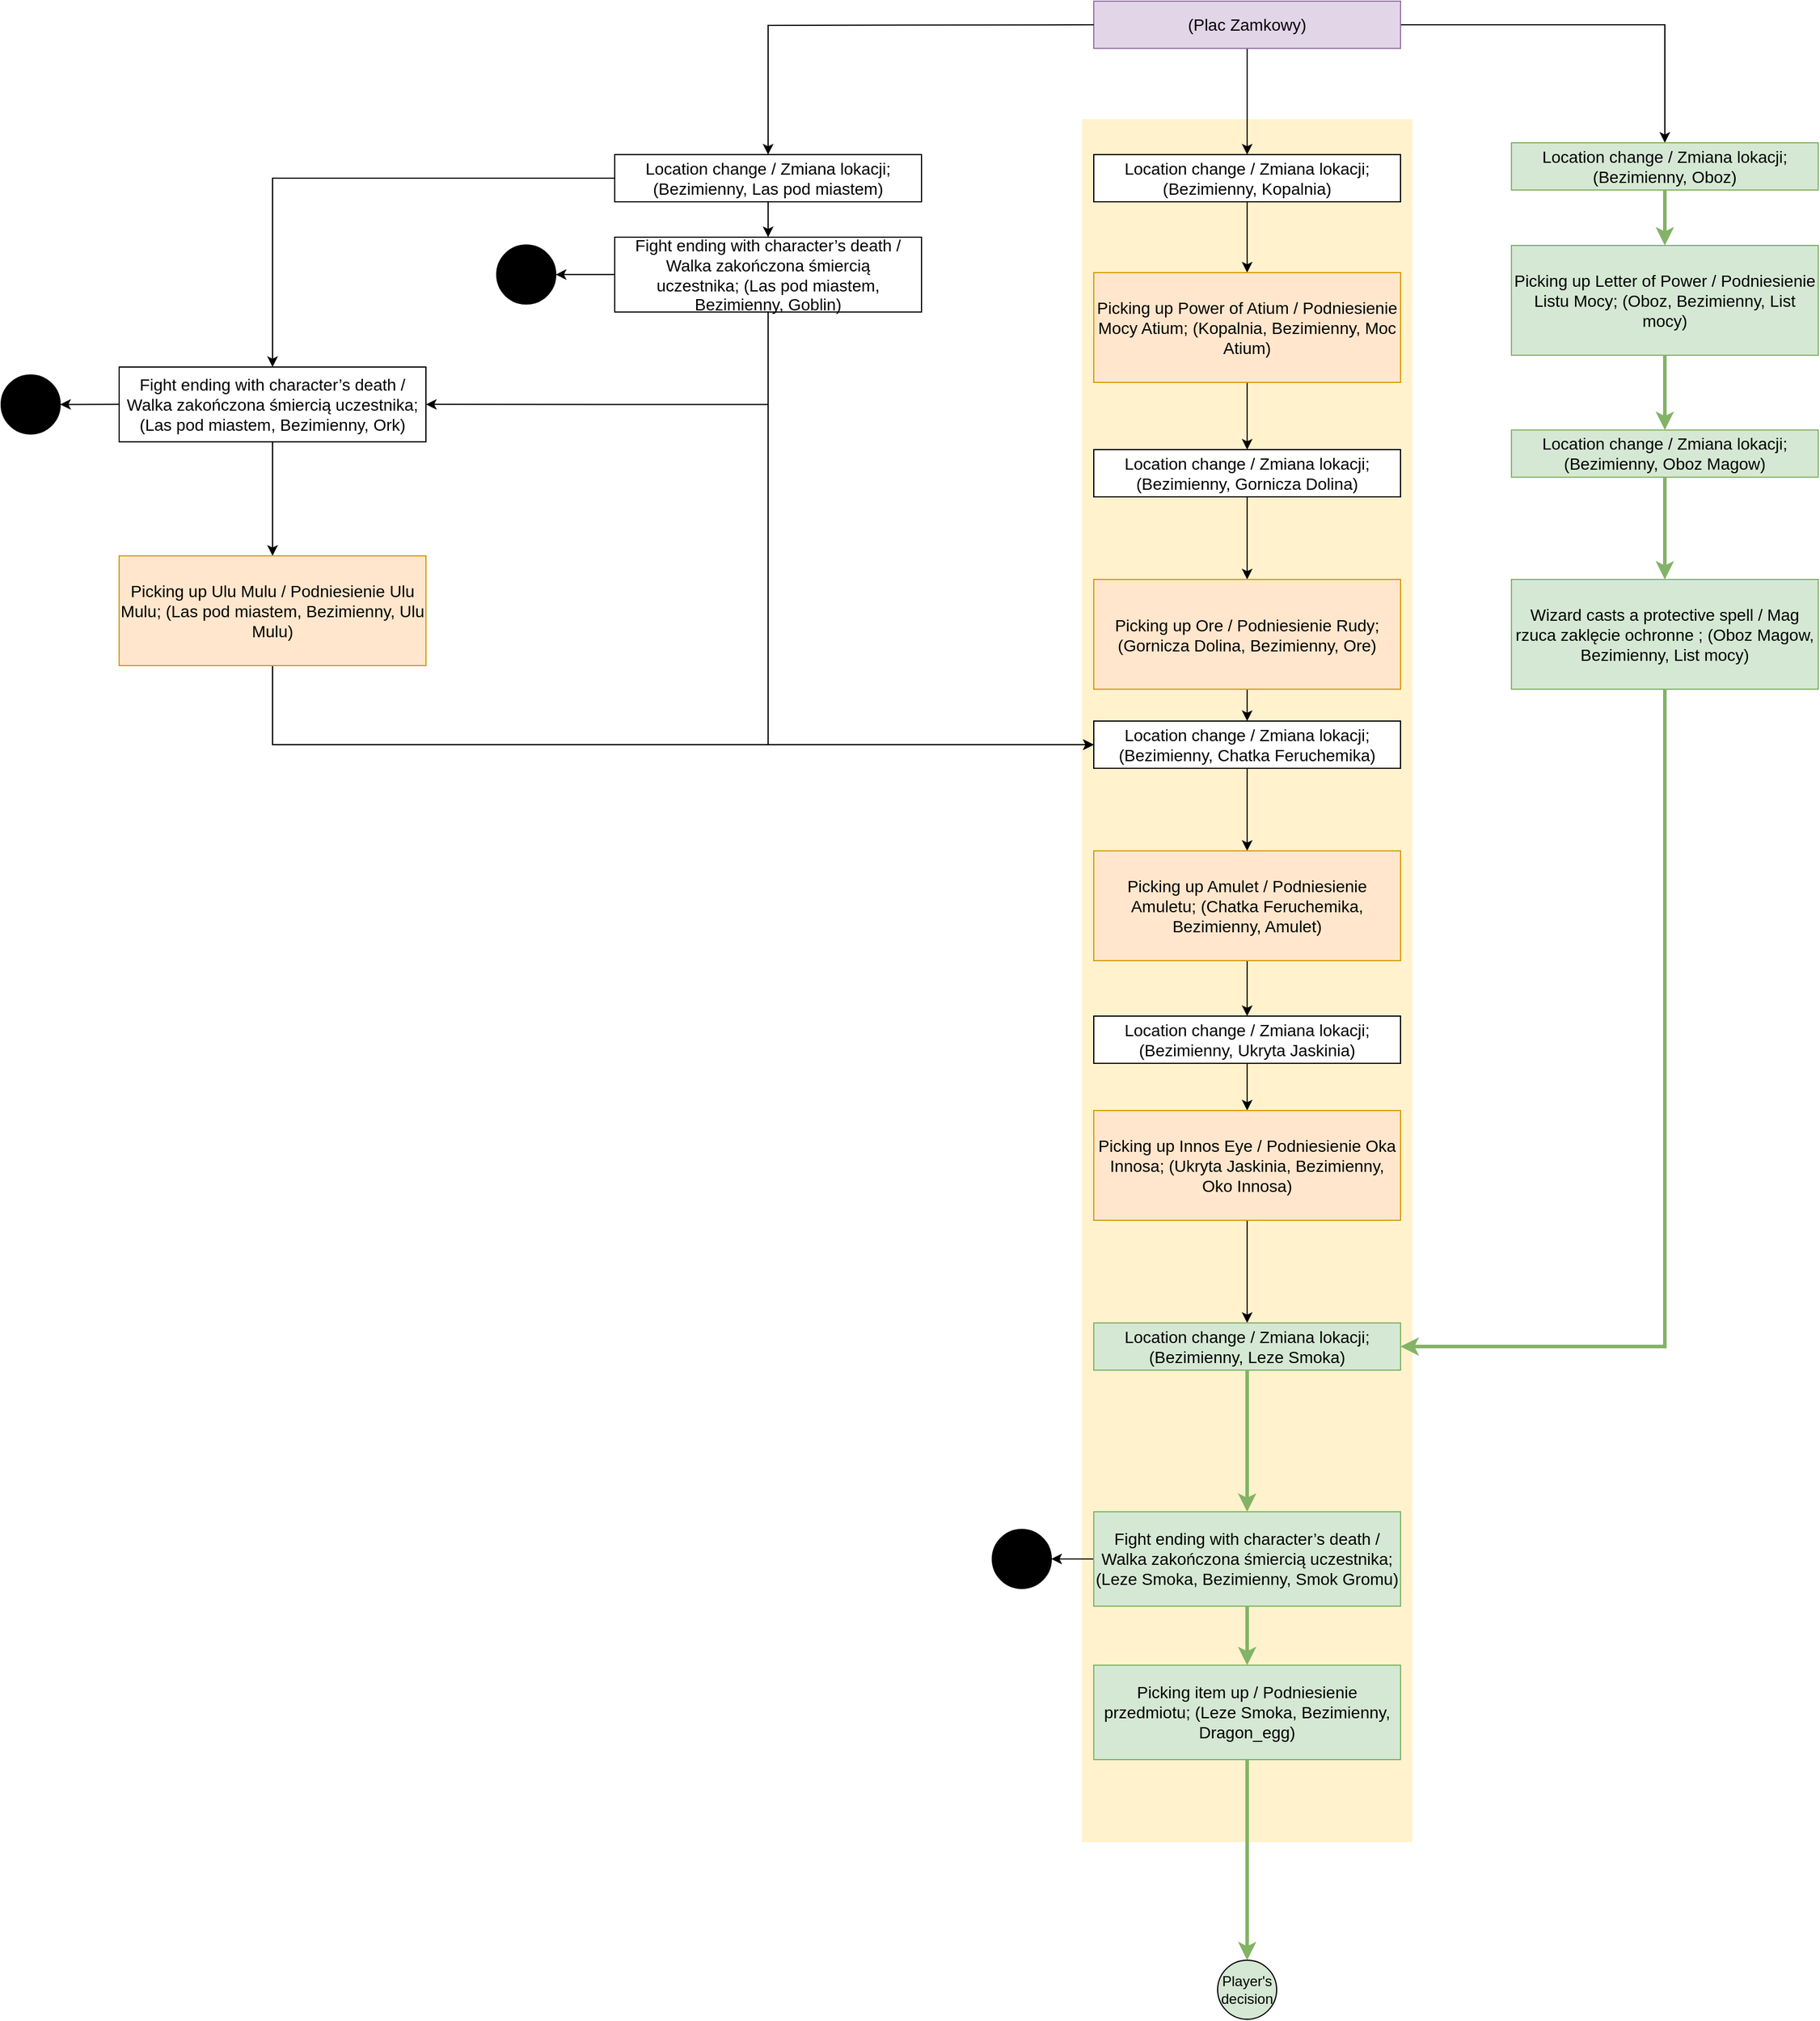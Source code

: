 <mxfile version="26.0.16">
  <diagram id="rkxneIpJQOFQeqjlJjRi" name="DiagramFabuly">
    <mxGraphModel dx="3946" dy="2888" grid="1" gridSize="10" guides="1" tooltips="1" connect="1" arrows="1" fold="1" page="1" pageScale="1" pageWidth="850" pageHeight="1100" math="0" shadow="0">
      <root>
        <mxCell id="0" />
        <mxCell id="1" parent="0" />
        <mxCell id="L8YZ8_fF07wdOiWUrEbG-100" value="" style="rounded=0;whiteSpace=wrap;html=1;fillColor=#fff2cc;fontFamily=Helvetica;fontSize=14;strokeColor=none;container=0;" parent="1" vertex="1">
          <mxGeometry x="866" y="-70" width="280" height="1460" as="geometry" />
        </mxCell>
        <mxCell id="pFNsEcpQbkUwThUsDJ2k-5" value="" style="edgeStyle=orthogonalEdgeStyle;rounded=0;orthogonalLoop=1;jettySize=auto;html=1;" parent="1" source="L8YZ8_fF07wdOiWUrEbG-86" target="L8YZ8_fF07wdOiWUrEbG-108" edge="1">
          <mxGeometry relative="1" as="geometry" />
        </mxCell>
        <mxCell id="zkXEyK3gHYX9UNPN8YG--42" style="edgeStyle=orthogonalEdgeStyle;rounded=0;orthogonalLoop=1;jettySize=auto;html=1;entryX=0.5;entryY=0;entryDx=0;entryDy=0;" parent="1" source="L8YZ8_fF07wdOiWUrEbG-86" target="zkXEyK3gHYX9UNPN8YG--41" edge="1">
          <mxGeometry relative="1" as="geometry" />
        </mxCell>
        <mxCell id="L8YZ8_fF07wdOiWUrEbG-86" value="&lt;font&gt;(Plac Zamkowy)&lt;/font&gt;" style="rounded=0;whiteSpace=wrap;html=1;strokeColor=#9673a6;fillColor=#e1d5e7;container=0;fontSize=14;" parent="1" vertex="1">
          <mxGeometry x="876" y="-170" width="260" height="40" as="geometry" />
        </mxCell>
        <mxCell id="pFNsEcpQbkUwThUsDJ2k-6" value="" style="edgeStyle=orthogonalEdgeStyle;rounded=0;orthogonalLoop=1;jettySize=auto;html=1;entryX=0.5;entryY=0;entryDx=0;entryDy=0;" parent="1" source="L8YZ8_fF07wdOiWUrEbG-108" target="zkXEyK3gHYX9UNPN8YG--17" edge="1">
          <mxGeometry relative="1" as="geometry">
            <mxPoint x="1006" y="60" as="targetPoint" />
          </mxGeometry>
        </mxCell>
        <mxCell id="L8YZ8_fF07wdOiWUrEbG-108" value="&lt;span id=&quot;docs-internal-guid-4cfbbf0f-7fff-1ddc-6e00-4f36d3d0db7e&quot;&gt;&lt;span style=&quot;background-color: transparent ; vertical-align: baseline&quot;&gt;&lt;font&gt;&lt;font face=&quot;arial&quot;&gt;&lt;span&gt;Location change / Zmiana lokacji; (Bezimienny, Kopalnia)&lt;/span&gt;&lt;/font&gt;&lt;/font&gt;&lt;/span&gt;&lt;/span&gt;" style="rounded=0;whiteSpace=wrap;html=1;align=center;container=0;fontSize=14;" parent="1" vertex="1">
          <mxGeometry x="876" y="-40" width="260" height="40" as="geometry" />
        </mxCell>
        <mxCell id="pFNsEcpQbkUwThUsDJ2k-10" value="" style="edgeStyle=orthogonalEdgeStyle;rounded=0;orthogonalLoop=1;jettySize=auto;html=1;entryX=0.5;entryY=0;entryDx=0;entryDy=0;" parent="1" source="L8YZ8_fF07wdOiWUrEbG-129" target="zkXEyK3gHYX9UNPN8YG--22" edge="1">
          <mxGeometry relative="1" as="geometry">
            <mxPoint x="1006" y="550" as="targetPoint" />
          </mxGeometry>
        </mxCell>
        <mxCell id="L8YZ8_fF07wdOiWUrEbG-129" value="&lt;span id=&quot;docs-internal-guid-4cfbbf0f-7fff-1ddc-6e00-4f36d3d0db7e&quot;&gt;&lt;span style=&quot;background-color: transparent ; vertical-align: baseline&quot;&gt;&lt;font&gt;&lt;font face=&quot;arial&quot;&gt;&lt;span&gt;Location change / Zmiana lokacji;&lt;/span&gt;&lt;/font&gt;&lt;span style=&quot;font-family: arial;&quot;&gt;(Bezimienny, Chatka Feruchemika)&lt;/span&gt;&lt;br&gt;&lt;/font&gt;&lt;/span&gt;&lt;/span&gt;" style="rounded=0;whiteSpace=wrap;html=1;align=center;container=0;fontSize=14;" parent="1" vertex="1">
          <mxGeometry x="876" y="440" width="260" height="40" as="geometry" />
        </mxCell>
        <mxCell id="wIxRWUz_mLLFGNtNrPbb-8" value="Player&#39;s decision" style="ellipse;whiteSpace=wrap;html=1;aspect=fixed;fontSize=12;align=center;fillColor=#d5e8d4;fontColor=#000000;" parent="1" vertex="1">
          <mxGeometry x="981" y="1490" width="50" height="50" as="geometry" />
        </mxCell>
        <mxCell id="pFNsEcpQbkUwThUsDJ2k-8" value="" style="edgeStyle=orthogonalEdgeStyle;rounded=0;orthogonalLoop=1;jettySize=auto;html=1;exitX=0.5;exitY=1;exitDx=0;exitDy=0;" parent="1" source="zkXEyK3gHYX9UNPN8YG--19" edge="1">
          <mxGeometry relative="1" as="geometry">
            <mxPoint x="1006" y="260" as="sourcePoint" />
            <mxPoint x="1006" y="320" as="targetPoint" />
          </mxGeometry>
        </mxCell>
        <mxCell id="zkXEyK3gHYX9UNPN8YG--18" style="edgeStyle=orthogonalEdgeStyle;rounded=0;orthogonalLoop=1;jettySize=auto;html=1;entryX=0.5;entryY=0;entryDx=0;entryDy=0;" parent="1" source="zkXEyK3gHYX9UNPN8YG--17" target="zkXEyK3gHYX9UNPN8YG--19" edge="1">
          <mxGeometry relative="1" as="geometry">
            <mxPoint x="1006" y="200" as="targetPoint" />
          </mxGeometry>
        </mxCell>
        <mxCell id="zkXEyK3gHYX9UNPN8YG--17" value="&lt;span style=&quot;font-size: 14px;&quot;&gt;Picking up Power of Atium / Podniesienie Mocy Atium; (Kopalnia, Bezimienny, Moc Atium)&lt;/span&gt;" style="rounded=0;whiteSpace=wrap;html=1;align=center;fillColor=#ffe6cc;strokeColor=#d79b00;" parent="1" vertex="1">
          <mxGeometry x="876" y="60" width="260" height="93" as="geometry" />
        </mxCell>
        <mxCell id="zkXEyK3gHYX9UNPN8YG--19" value="Location change / Zmiana lokacji; (Bezimienny, Gornicza Dolina)" style="rounded=0;whiteSpace=wrap;html=1;align=center;container=0;fontSize=14;" parent="1" vertex="1">
          <mxGeometry x="876" y="210" width="260" height="40" as="geometry" />
        </mxCell>
        <mxCell id="zkXEyK3gHYX9UNPN8YG--21" style="edgeStyle=orthogonalEdgeStyle;rounded=0;orthogonalLoop=1;jettySize=auto;html=1;entryX=0.5;entryY=0;entryDx=0;entryDy=0;" parent="1" source="zkXEyK3gHYX9UNPN8YG--20" target="L8YZ8_fF07wdOiWUrEbG-129" edge="1">
          <mxGeometry relative="1" as="geometry" />
        </mxCell>
        <mxCell id="zkXEyK3gHYX9UNPN8YG--20" value="&lt;span style=&quot;font-size: 14px;&quot;&gt;Picking up Ore / Podniesienie Rudy; (Gornicza Dolina, Bezimienny, Ore)&lt;/span&gt;" style="rounded=0;whiteSpace=wrap;html=1;align=center;fillColor=#ffe6cc;strokeColor=#d79b00;" parent="1" vertex="1">
          <mxGeometry x="876" y="320" width="260" height="93" as="geometry" />
        </mxCell>
        <mxCell id="zkXEyK3gHYX9UNPN8YG--23" style="edgeStyle=orthogonalEdgeStyle;rounded=0;orthogonalLoop=1;jettySize=auto;html=1;entryX=0.5;entryY=0;entryDx=0;entryDy=0;" parent="1" source="zkXEyK3gHYX9UNPN8YG--22" target="zkXEyK3gHYX9UNPN8YG--24" edge="1">
          <mxGeometry relative="1" as="geometry">
            <mxPoint x="1006" y="680" as="targetPoint" />
          </mxGeometry>
        </mxCell>
        <mxCell id="zkXEyK3gHYX9UNPN8YG--22" value="&lt;span style=&quot;font-size: 14px;&quot;&gt;Picking up Amulet / Podniesienie Amuletu; (Chatka Feruchemika, Bezimienny, Amulet)&lt;/span&gt;" style="rounded=0;whiteSpace=wrap;html=1;align=center;fillColor=#ffe6cc;strokeColor=#d79b00;" parent="1" vertex="1">
          <mxGeometry x="876" y="550" width="260" height="93" as="geometry" />
        </mxCell>
        <mxCell id="zkXEyK3gHYX9UNPN8YG--26" style="edgeStyle=orthogonalEdgeStyle;rounded=0;orthogonalLoop=1;jettySize=auto;html=1;" parent="1" source="zkXEyK3gHYX9UNPN8YG--24" target="zkXEyK3gHYX9UNPN8YG--25" edge="1">
          <mxGeometry relative="1" as="geometry" />
        </mxCell>
        <mxCell id="zkXEyK3gHYX9UNPN8YG--24" value="&lt;span id=&quot;docs-internal-guid-4cfbbf0f-7fff-1ddc-6e00-4f36d3d0db7e&quot;&gt;&lt;span style=&quot;background-color: transparent ; vertical-align: baseline&quot;&gt;&lt;font&gt;Location change / Zmiana lokacji; (Bezimienny, Ukryta Jaskinia)&lt;/font&gt;&lt;/span&gt;&lt;/span&gt;" style="rounded=0;whiteSpace=wrap;html=1;align=center;container=0;fontSize=14;" parent="1" vertex="1">
          <mxGeometry x="876" y="690" width="260" height="40" as="geometry" />
        </mxCell>
        <mxCell id="zkXEyK3gHYX9UNPN8YG--28" style="edgeStyle=orthogonalEdgeStyle;rounded=0;orthogonalLoop=1;jettySize=auto;html=1;entryX=0.5;entryY=0;entryDx=0;entryDy=0;" parent="1" source="zkXEyK3gHYX9UNPN8YG--25" target="zkXEyK3gHYX9UNPN8YG--27" edge="1">
          <mxGeometry relative="1" as="geometry" />
        </mxCell>
        <mxCell id="zkXEyK3gHYX9UNPN8YG--25" value="&lt;span style=&quot;font-size: 14px;&quot;&gt;Picking up Innos Eye / Podniesienie Oka Innosa; (Ukryta Jaskinia, Bezimienny, Oko Innosa)&lt;/span&gt;" style="rounded=0;whiteSpace=wrap;html=1;align=center;fillColor=#ffe6cc;strokeColor=#d79b00;" parent="1" vertex="1">
          <mxGeometry x="876" y="770" width="260" height="93" as="geometry" />
        </mxCell>
        <mxCell id="zkXEyK3gHYX9UNPN8YG--33" style="edgeStyle=orthogonalEdgeStyle;rounded=0;orthogonalLoop=1;jettySize=auto;html=1;entryX=0.5;entryY=0;entryDx=0;entryDy=0;fillColor=#d5e8d4;strokeColor=#82b366;strokeWidth=3;" parent="1" source="zkXEyK3gHYX9UNPN8YG--27" target="zkXEyK3gHYX9UNPN8YG--31" edge="1">
          <mxGeometry relative="1" as="geometry" />
        </mxCell>
        <mxCell id="zkXEyK3gHYX9UNPN8YG--27" value="Location change / Zmiana lokacji; (Bezimienny, Leze Smoka)" style="rounded=0;whiteSpace=wrap;html=1;align=center;container=0;fontSize=14;fillColor=#d5e8d4;strokeColor=#82b366;" parent="1" vertex="1">
          <mxGeometry x="876" y="950" width="260" height="40" as="geometry" />
        </mxCell>
        <mxCell id="zkXEyK3gHYX9UNPN8YG--35" style="edgeStyle=orthogonalEdgeStyle;rounded=0;orthogonalLoop=1;jettySize=auto;html=1;entryX=1;entryY=0.5;entryDx=0;entryDy=0;" parent="1" source="zkXEyK3gHYX9UNPN8YG--31" target="zkXEyK3gHYX9UNPN8YG--34" edge="1">
          <mxGeometry relative="1" as="geometry" />
        </mxCell>
        <mxCell id="zkXEyK3gHYX9UNPN8YG--38" style="edgeStyle=orthogonalEdgeStyle;rounded=0;orthogonalLoop=1;jettySize=auto;html=1;entryX=0.5;entryY=0;entryDx=0;entryDy=0;fillColor=#d5e8d4;strokeColor=#82b366;strokeWidth=3;" parent="1" source="zkXEyK3gHYX9UNPN8YG--31" target="zkXEyK3gHYX9UNPN8YG--37" edge="1">
          <mxGeometry relative="1" as="geometry" />
        </mxCell>
        <mxCell id="zkXEyK3gHYX9UNPN8YG--31" value="&lt;span style=&quot;font-size: 14px;&quot;&gt;Fight ending with character’s death / Walka zakończona śmiercią uczestnika; (Leze Smoka, Bezimienny, Smok Gromu)&lt;/span&gt;" style="rounded=0;whiteSpace=wrap;html=1;align=center;fillColor=#d5e8d4;strokeColor=#82b366;" parent="1" vertex="1">
          <mxGeometry x="876" y="1110" width="260" height="80" as="geometry" />
        </mxCell>
        <mxCell id="zkXEyK3gHYX9UNPN8YG--34" value="" style="ellipse;whiteSpace=wrap;html=1;aspect=fixed;fillColor=#000000;" parent="1" vertex="1">
          <mxGeometry x="790" y="1125" width="50" height="50" as="geometry" />
        </mxCell>
        <mxCell id="zkXEyK3gHYX9UNPN8YG--39" style="edgeStyle=orthogonalEdgeStyle;rounded=0;orthogonalLoop=1;jettySize=auto;html=1;fillColor=#d5e8d4;strokeColor=#82b366;strokeWidth=3;" parent="1" source="zkXEyK3gHYX9UNPN8YG--37" target="wIxRWUz_mLLFGNtNrPbb-8" edge="1">
          <mxGeometry relative="1" as="geometry" />
        </mxCell>
        <mxCell id="zkXEyK3gHYX9UNPN8YG--37" value="&lt;span style=&quot;font-size: 14px;&quot;&gt;Picking item up / Podniesienie przedmiotu; (Leze Smoka, Bezimienny, Dragon_egg)&lt;/span&gt;" style="rounded=0;whiteSpace=wrap;html=1;align=center;fillColor=#d5e8d4;strokeColor=#82b366;" parent="1" vertex="1">
          <mxGeometry x="876" y="1240" width="260" height="80" as="geometry" />
        </mxCell>
        <mxCell id="zkXEyK3gHYX9UNPN8YG--47" style="edgeStyle=orthogonalEdgeStyle;rounded=0;orthogonalLoop=1;jettySize=auto;html=1;entryX=0.5;entryY=0;entryDx=0;entryDy=0;fillColor=#d5e8d4;strokeColor=#82b366;strokeWidth=3;" parent="1" source="zkXEyK3gHYX9UNPN8YG--40" target="zkXEyK3gHYX9UNPN8YG--45" edge="1">
          <mxGeometry relative="1" as="geometry" />
        </mxCell>
        <mxCell id="zkXEyK3gHYX9UNPN8YG--40" value="&lt;span style=&quot;font-size: 14px;&quot;&gt;Picking up Letter of Power / Podniesienie Listu Mocy; (Oboz, Bezimienny, List mocy)&lt;/span&gt;" style="rounded=0;whiteSpace=wrap;html=1;align=center;fillColor=#d5e8d4;strokeColor=#82b366;" parent="1" vertex="1">
          <mxGeometry x="1230" y="37.0" width="260" height="93" as="geometry" />
        </mxCell>
        <mxCell id="zkXEyK3gHYX9UNPN8YG--44" style="edgeStyle=orthogonalEdgeStyle;rounded=0;orthogonalLoop=1;jettySize=auto;html=1;entryX=0.5;entryY=0;entryDx=0;entryDy=0;fillColor=#d5e8d4;strokeColor=#82b366;strokeWidth=3;" parent="1" source="zkXEyK3gHYX9UNPN8YG--41" target="zkXEyK3gHYX9UNPN8YG--40" edge="1">
          <mxGeometry relative="1" as="geometry" />
        </mxCell>
        <mxCell id="zkXEyK3gHYX9UNPN8YG--41" value="&lt;font face=&quot;arial&quot;&gt;Location change / Zmiana lokacji; (Bezimienny, Oboz)&lt;/font&gt;" style="rounded=0;whiteSpace=wrap;html=1;align=center;container=0;fontSize=14;fillColor=#d5e8d4;strokeColor=#82b366;" parent="1" vertex="1">
          <mxGeometry x="1230" y="-50" width="260" height="40" as="geometry" />
        </mxCell>
        <mxCell id="zkXEyK3gHYX9UNPN8YG--49" style="edgeStyle=orthogonalEdgeStyle;rounded=0;orthogonalLoop=1;jettySize=auto;html=1;entryX=0.5;entryY=0;entryDx=0;entryDy=0;fillColor=#d5e8d4;strokeColor=#82b366;strokeWidth=3;" parent="1" source="zkXEyK3gHYX9UNPN8YG--45" target="zkXEyK3gHYX9UNPN8YG--48" edge="1">
          <mxGeometry relative="1" as="geometry" />
        </mxCell>
        <mxCell id="zkXEyK3gHYX9UNPN8YG--45" value="&lt;font face=&quot;arial&quot;&gt;Location change / Zmiana lokacji; (Bezimienny, Oboz Magow)&lt;/font&gt;" style="rounded=0;whiteSpace=wrap;html=1;align=center;container=0;fontSize=14;fillColor=#d5e8d4;strokeColor=#82b366;" parent="1" vertex="1">
          <mxGeometry x="1230" y="193.37" width="260" height="40" as="geometry" />
        </mxCell>
        <mxCell id="zkXEyK3gHYX9UNPN8YG--48" value="&lt;span style=&quot;font-size: 14px;&quot;&gt;Wizard casts a protective spell / Mag rzuca zaklęcie ochronne ; (Oboz Magow, Bezimienny, List mocy)&lt;/span&gt;" style="rounded=0;whiteSpace=wrap;html=1;align=center;fillColor=#d5e8d4;strokeColor=#82b366;" parent="1" vertex="1">
          <mxGeometry x="1230" y="320" width="260" height="93" as="geometry" />
        </mxCell>
        <mxCell id="9Z4BRa8JCplSFJw0GXff-1" style="edgeStyle=orthogonalEdgeStyle;rounded=0;orthogonalLoop=1;jettySize=auto;html=1;entryX=1;entryY=0.5;entryDx=0;entryDy=0;fillColor=#d5e8d4;strokeColor=#82b366;strokeWidth=3;exitX=0.5;exitY=1;exitDx=0;exitDy=0;" parent="1" source="zkXEyK3gHYX9UNPN8YG--48" target="zkXEyK3gHYX9UNPN8YG--27" edge="1">
          <mxGeometry relative="1" as="geometry">
            <mxPoint x="1370" y="507" as="sourcePoint" />
            <mxPoint x="1370" y="594" as="targetPoint" />
          </mxGeometry>
        </mxCell>
        <mxCell id="w4X1oWxZ4nnZiQPbWXAu-13" style="edgeStyle=orthogonalEdgeStyle;rounded=0;orthogonalLoop=1;jettySize=auto;html=1;" edge="1" parent="1" target="w4X1oWxZ4nnZiQPbWXAu-15">
          <mxGeometry relative="1" as="geometry">
            <mxPoint x="876" y="-150" as="sourcePoint" />
          </mxGeometry>
        </mxCell>
        <mxCell id="w4X1oWxZ4nnZiQPbWXAu-14" style="edgeStyle=orthogonalEdgeStyle;rounded=0;orthogonalLoop=1;jettySize=auto;html=1;exitX=0;exitY=0.5;exitDx=0;exitDy=0;entryX=0.5;entryY=0;entryDx=0;entryDy=0;" edge="1" parent="1" source="w4X1oWxZ4nnZiQPbWXAu-15" target="w4X1oWxZ4nnZiQPbWXAu-21">
          <mxGeometry relative="1" as="geometry" />
        </mxCell>
        <mxCell id="w4X1oWxZ4nnZiQPbWXAu-25" style="edgeStyle=orthogonalEdgeStyle;rounded=0;orthogonalLoop=1;jettySize=auto;html=1;exitX=0.5;exitY=1;exitDx=0;exitDy=0;entryX=0.5;entryY=0;entryDx=0;entryDy=0;" edge="1" parent="1" source="w4X1oWxZ4nnZiQPbWXAu-15" target="w4X1oWxZ4nnZiQPbWXAu-18">
          <mxGeometry relative="1" as="geometry" />
        </mxCell>
        <mxCell id="w4X1oWxZ4nnZiQPbWXAu-15" value="&lt;span id=&quot;docs-internal-guid-4cfbbf0f-7fff-1ddc-6e00-4f36d3d0db7e&quot;&gt;&lt;span style=&quot;background-color: transparent ; vertical-align: baseline&quot;&gt;&lt;font&gt;&lt;font face=&quot;arial&quot;&gt;&lt;span&gt;Location change / Zmiana lokacji; (Bezimienny, Las pod miastem)&lt;/span&gt;&lt;/font&gt;&lt;/font&gt;&lt;/span&gt;&lt;/span&gt;" style="rounded=0;whiteSpace=wrap;html=1;align=center;container=0;fontSize=14;" vertex="1" parent="1">
          <mxGeometry x="470" y="-40" width="260" height="40" as="geometry" />
        </mxCell>
        <mxCell id="w4X1oWxZ4nnZiQPbWXAu-16" style="edgeStyle=orthogonalEdgeStyle;rounded=0;orthogonalLoop=1;jettySize=auto;html=1;entryX=1;entryY=0.5;entryDx=0;entryDy=0;" edge="1" parent="1" source="w4X1oWxZ4nnZiQPbWXAu-18" target="w4X1oWxZ4nnZiQPbWXAu-21">
          <mxGeometry relative="1" as="geometry">
            <Array as="points">
              <mxPoint x="600" y="172" />
            </Array>
          </mxGeometry>
        </mxCell>
        <mxCell id="w4X1oWxZ4nnZiQPbWXAu-17" style="edgeStyle=orthogonalEdgeStyle;rounded=0;orthogonalLoop=1;jettySize=auto;html=1;entryX=0;entryY=0.5;entryDx=0;entryDy=0;" edge="1" parent="1" source="w4X1oWxZ4nnZiQPbWXAu-18">
          <mxGeometry relative="1" as="geometry">
            <Array as="points">
              <mxPoint x="600" y="460" />
            </Array>
            <mxPoint x="876" y="460" as="targetPoint" />
          </mxGeometry>
        </mxCell>
        <mxCell id="w4X1oWxZ4nnZiQPbWXAu-26" style="edgeStyle=orthogonalEdgeStyle;rounded=0;orthogonalLoop=1;jettySize=auto;html=1;entryX=1;entryY=0.5;entryDx=0;entryDy=0;" edge="1" parent="1" source="w4X1oWxZ4nnZiQPbWXAu-18" target="w4X1oWxZ4nnZiQPbWXAu-19">
          <mxGeometry relative="1" as="geometry" />
        </mxCell>
        <mxCell id="w4X1oWxZ4nnZiQPbWXAu-18" value="&lt;span id=&quot;docs-internal-guid-4cfbbf0f-7fff-1ddc-6e00-4f36d3d0db7e&quot;&gt;&lt;span style=&quot;background-color: transparent ; vertical-align: baseline&quot;&gt;&lt;font&gt;&lt;span style=&quot;font-size: 14px;&quot;&gt;Fight ending with character’s death / Walka zakończona śmiercią uczestnika;&amp;nbsp;&lt;/span&gt;&lt;/font&gt;&lt;/span&gt;&lt;/span&gt;&lt;span style=&quot;font-size: 14px;&quot;&gt;(Las pod miastem, Bezimienny, Goblin)&lt;/span&gt;" style="rounded=0;whiteSpace=wrap;html=1;align=center;" vertex="1" parent="1">
          <mxGeometry x="470" y="30" width="260" height="63.37" as="geometry" />
        </mxCell>
        <mxCell id="w4X1oWxZ4nnZiQPbWXAu-19" value="" style="ellipse;whiteSpace=wrap;html=1;aspect=fixed;fillColor=#000000;" vertex="1" parent="1">
          <mxGeometry x="370" y="36.68" width="50" height="50" as="geometry" />
        </mxCell>
        <mxCell id="w4X1oWxZ4nnZiQPbWXAu-20" style="edgeStyle=orthogonalEdgeStyle;rounded=0;orthogonalLoop=1;jettySize=auto;html=1;exitX=0.5;exitY=1;exitDx=0;exitDy=0;entryX=0.5;entryY=0;entryDx=0;entryDy=0;" edge="1" parent="1" source="w4X1oWxZ4nnZiQPbWXAu-21" target="w4X1oWxZ4nnZiQPbWXAu-24">
          <mxGeometry relative="1" as="geometry">
            <mxPoint x="600" y="230" as="targetPoint" />
          </mxGeometry>
        </mxCell>
        <mxCell id="w4X1oWxZ4nnZiQPbWXAu-27" style="edgeStyle=orthogonalEdgeStyle;rounded=0;orthogonalLoop=1;jettySize=auto;html=1;exitX=0;exitY=0.5;exitDx=0;exitDy=0;entryX=1;entryY=0.5;entryDx=0;entryDy=0;" edge="1" parent="1" source="w4X1oWxZ4nnZiQPbWXAu-21" target="w4X1oWxZ4nnZiQPbWXAu-22">
          <mxGeometry relative="1" as="geometry" />
        </mxCell>
        <mxCell id="w4X1oWxZ4nnZiQPbWXAu-21" value="&lt;span style=&quot;font-size: 14px;&quot;&gt;Fight ending with character’s death / Walka zakończona śmiercią uczestnika; (Las pod miastem, Bezimienny, Ork)&lt;/span&gt;" style="rounded=0;whiteSpace=wrap;html=1;align=center;" vertex="1" parent="1">
          <mxGeometry x="50" y="140" width="260" height="63.37" as="geometry" />
        </mxCell>
        <mxCell id="w4X1oWxZ4nnZiQPbWXAu-22" value="" style="ellipse;whiteSpace=wrap;html=1;aspect=fixed;fillColor=#000000;" vertex="1" parent="1">
          <mxGeometry x="-50" y="146.69" width="50" height="50" as="geometry" />
        </mxCell>
        <mxCell id="w4X1oWxZ4nnZiQPbWXAu-23" style="edgeStyle=orthogonalEdgeStyle;rounded=0;orthogonalLoop=1;jettySize=auto;html=1;entryX=0;entryY=0.5;entryDx=0;entryDy=0;" edge="1" parent="1" source="w4X1oWxZ4nnZiQPbWXAu-24">
          <mxGeometry relative="1" as="geometry">
            <Array as="points">
              <mxPoint x="180" y="460" />
            </Array>
            <mxPoint x="876" y="460" as="targetPoint" />
          </mxGeometry>
        </mxCell>
        <mxCell id="w4X1oWxZ4nnZiQPbWXAu-24" value="&lt;span style=&quot;font-size: 14px;&quot;&gt;Picking up Ulu Mulu / Podniesienie Ulu Mulu; (Las pod miastem, Bezimienny, Ulu Mulu)&lt;/span&gt;" style="rounded=0;whiteSpace=wrap;html=1;align=center;fillColor=#ffe6cc;strokeColor=#d79b00;" vertex="1" parent="1">
          <mxGeometry x="50" y="300" width="260" height="93" as="geometry" />
        </mxCell>
      </root>
    </mxGraphModel>
  </diagram>
</mxfile>
